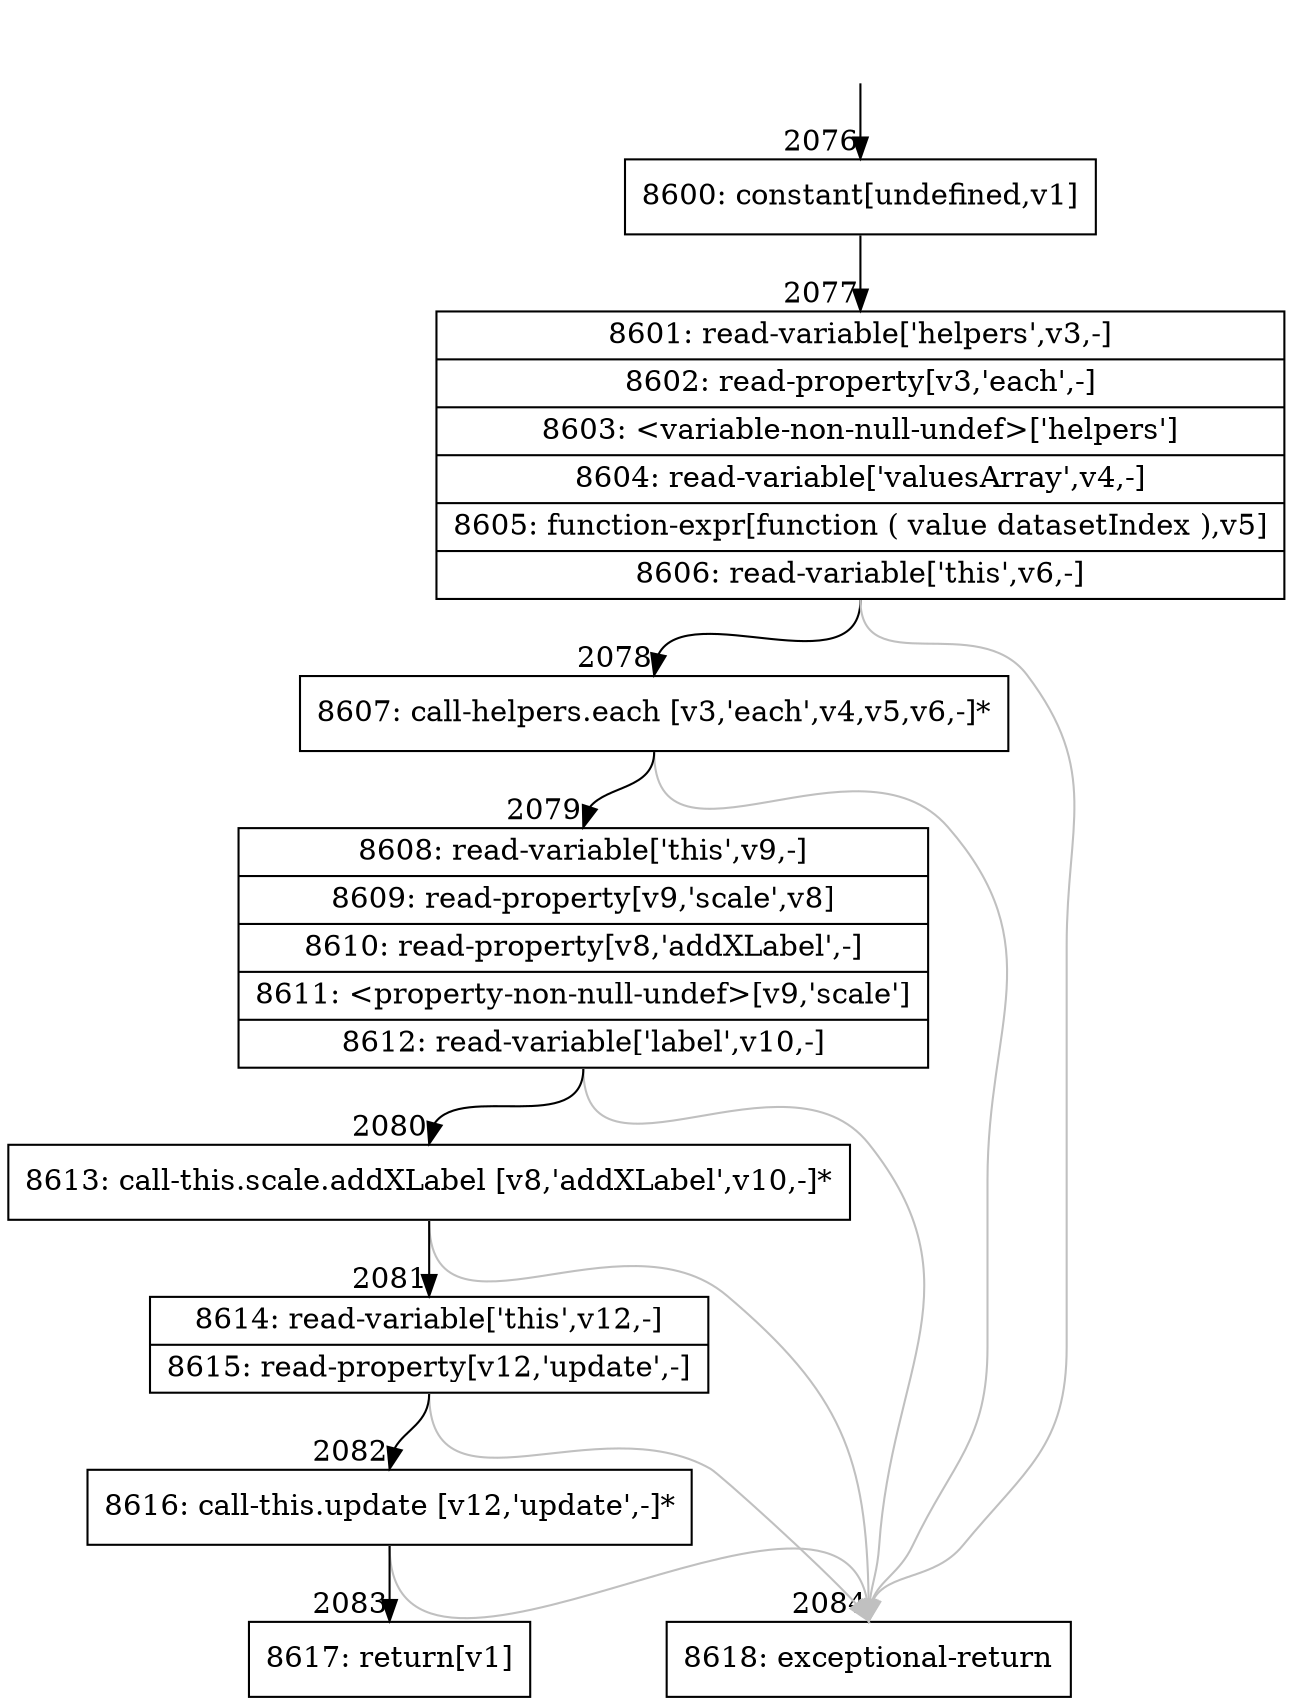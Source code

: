 digraph {
rankdir="TD"
BB_entry188[shape=none,label=""];
BB_entry188 -> BB2076 [tailport=s, headport=n, headlabel="    2076"]
BB2076 [shape=record label="{8600: constant[undefined,v1]}" ] 
BB2076 -> BB2077 [tailport=s, headport=n, headlabel="      2077"]
BB2077 [shape=record label="{8601: read-variable['helpers',v3,-]|8602: read-property[v3,'each',-]|8603: \<variable-non-null-undef\>['helpers']|8604: read-variable['valuesArray',v4,-]|8605: function-expr[function ( value datasetIndex ),v5]|8606: read-variable['this',v6,-]}" ] 
BB2077 -> BB2078 [tailport=s, headport=n, headlabel="      2078"]
BB2077 -> BB2084 [tailport=s, headport=n, color=gray, headlabel="      2084"]
BB2078 [shape=record label="{8607: call-helpers.each [v3,'each',v4,v5,v6,-]*}" ] 
BB2078 -> BB2079 [tailport=s, headport=n, headlabel="      2079"]
BB2078 -> BB2084 [tailport=s, headport=n, color=gray]
BB2079 [shape=record label="{8608: read-variable['this',v9,-]|8609: read-property[v9,'scale',v8]|8610: read-property[v8,'addXLabel',-]|8611: \<property-non-null-undef\>[v9,'scale']|8612: read-variable['label',v10,-]}" ] 
BB2079 -> BB2080 [tailport=s, headport=n, headlabel="      2080"]
BB2079 -> BB2084 [tailport=s, headport=n, color=gray]
BB2080 [shape=record label="{8613: call-this.scale.addXLabel [v8,'addXLabel',v10,-]*}" ] 
BB2080 -> BB2081 [tailport=s, headport=n, headlabel="      2081"]
BB2080 -> BB2084 [tailport=s, headport=n, color=gray]
BB2081 [shape=record label="{8614: read-variable['this',v12,-]|8615: read-property[v12,'update',-]}" ] 
BB2081 -> BB2082 [tailport=s, headport=n, headlabel="      2082"]
BB2081 -> BB2084 [tailport=s, headport=n, color=gray]
BB2082 [shape=record label="{8616: call-this.update [v12,'update',-]*}" ] 
BB2082 -> BB2083 [tailport=s, headport=n, headlabel="      2083"]
BB2082 -> BB2084 [tailport=s, headport=n, color=gray]
BB2083 [shape=record label="{8617: return[v1]}" ] 
BB2084 [shape=record label="{8618: exceptional-return}" ] 
//#$~ 2276
}
